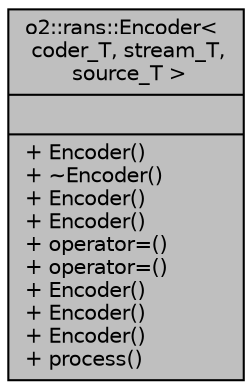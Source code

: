 digraph "o2::rans::Encoder&lt; coder_T, stream_T, source_T &gt;"
{
 // INTERACTIVE_SVG=YES
  bgcolor="transparent";
  edge [fontname="Helvetica",fontsize="10",labelfontname="Helvetica",labelfontsize="10"];
  node [fontname="Helvetica",fontsize="10",shape=record];
  Node1 [label="{o2::rans::Encoder\<\l coder_T, stream_T,\l source_T \>\n||+ Encoder()\l+ ~Encoder()\l+ Encoder()\l+ Encoder()\l+ operator=()\l+ operator=()\l+ Encoder()\l+ Encoder()\l+ Encoder()\l+ process()\l}",height=0.2,width=0.4,color="black", fillcolor="grey75", style="filled", fontcolor="black"];
}
